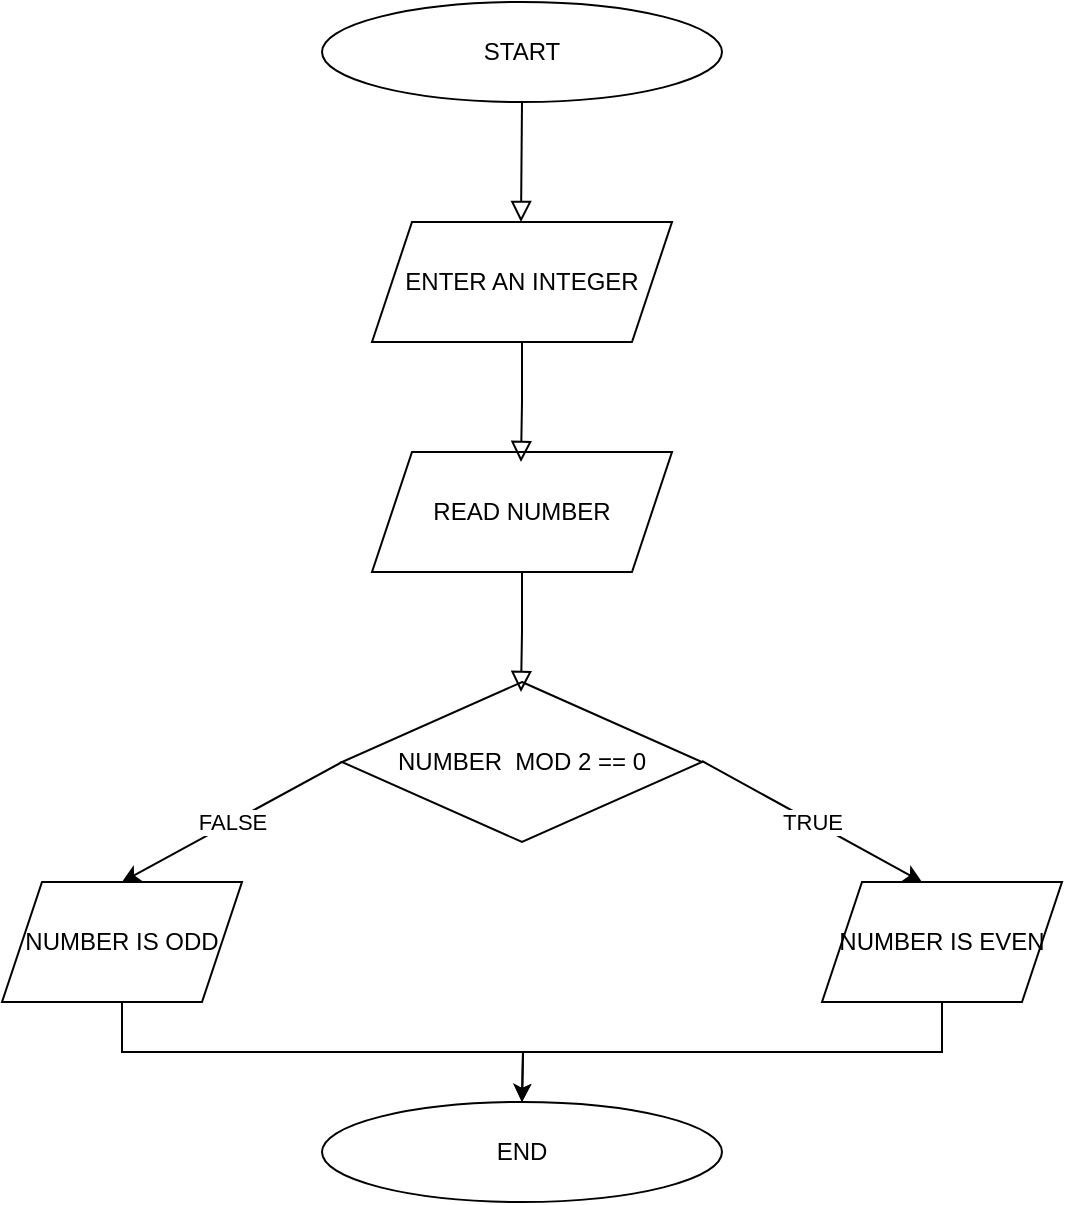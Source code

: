 <mxfile version="13.9.7" type="github">
  <diagram id="C5RBs43oDa-KdzZeNtuy" name="Page-1">
    <mxGraphModel dx="1422" dy="807" grid="1" gridSize="10" guides="1" tooltips="1" connect="1" arrows="1" fold="1" page="1" pageScale="1" pageWidth="827" pageHeight="1169" math="0" shadow="0">
      <root>
        <mxCell id="WIyWlLk6GJQsqaUBKTNV-0" />
        <mxCell id="WIyWlLk6GJQsqaUBKTNV-1" parent="WIyWlLk6GJQsqaUBKTNV-0" />
        <mxCell id="WIyWlLk6GJQsqaUBKTNV-2" value="" style="rounded=0;html=1;jettySize=auto;orthogonalLoop=1;fontSize=11;endArrow=block;endFill=0;endSize=8;strokeWidth=1;shadow=0;labelBackgroundColor=none;edgeStyle=orthogonalEdgeStyle;exitX=0.5;exitY=1;exitDx=0;exitDy=0;" parent="WIyWlLk6GJQsqaUBKTNV-1" source="l-OPz3-4wl2B02MUek_L-0" edge="1">
          <mxGeometry relative="1" as="geometry">
            <mxPoint x="429.5" y="130" as="sourcePoint" />
            <mxPoint x="429.5" y="180" as="targetPoint" />
          </mxGeometry>
        </mxCell>
        <mxCell id="l-OPz3-4wl2B02MUek_L-0" value="START" style="ellipse;whiteSpace=wrap;html=1;" vertex="1" parent="WIyWlLk6GJQsqaUBKTNV-1">
          <mxGeometry x="330" y="70" width="200" height="50" as="geometry" />
        </mxCell>
        <mxCell id="l-OPz3-4wl2B02MUek_L-1" value="END" style="ellipse;whiteSpace=wrap;html=1;" vertex="1" parent="WIyWlLk6GJQsqaUBKTNV-1">
          <mxGeometry x="330" y="620" width="200" height="50" as="geometry" />
        </mxCell>
        <mxCell id="l-OPz3-4wl2B02MUek_L-2" value="ENTER AN INTEGER" style="shape=parallelogram;perimeter=parallelogramPerimeter;whiteSpace=wrap;html=1;fixedSize=1;" vertex="1" parent="WIyWlLk6GJQsqaUBKTNV-1">
          <mxGeometry x="355" y="180" width="150" height="60" as="geometry" />
        </mxCell>
        <mxCell id="l-OPz3-4wl2B02MUek_L-4" value="READ NUMBER" style="shape=parallelogram;perimeter=parallelogramPerimeter;whiteSpace=wrap;html=1;fixedSize=1;" vertex="1" parent="WIyWlLk6GJQsqaUBKTNV-1">
          <mxGeometry x="355" y="295" width="150" height="60" as="geometry" />
        </mxCell>
        <mxCell id="l-OPz3-4wl2B02MUek_L-5" value="" style="rounded=0;html=1;jettySize=auto;orthogonalLoop=1;fontSize=11;endArrow=block;endFill=0;endSize=8;strokeWidth=1;shadow=0;labelBackgroundColor=none;edgeStyle=orthogonalEdgeStyle;exitX=0.5;exitY=1;exitDx=0;exitDy=0;" edge="1" parent="WIyWlLk6GJQsqaUBKTNV-1">
          <mxGeometry relative="1" as="geometry">
            <mxPoint x="430" y="240" as="sourcePoint" />
            <mxPoint x="429.5" y="300" as="targetPoint" />
            <Array as="points">
              <mxPoint x="430" y="270" />
            </Array>
          </mxGeometry>
        </mxCell>
        <mxCell id="l-OPz3-4wl2B02MUek_L-6" value="NUMBER&amp;nbsp; MOD 2 == 0" style="rhombus;whiteSpace=wrap;html=1;" vertex="1" parent="WIyWlLk6GJQsqaUBKTNV-1">
          <mxGeometry x="340" y="410" width="180" height="80" as="geometry" />
        </mxCell>
        <mxCell id="l-OPz3-4wl2B02MUek_L-7" value="" style="rounded=0;html=1;jettySize=auto;orthogonalLoop=1;fontSize=11;endArrow=block;endFill=0;endSize=8;strokeWidth=1;shadow=0;labelBackgroundColor=none;edgeStyle=orthogonalEdgeStyle;exitX=0.5;exitY=1;exitDx=0;exitDy=0;" edge="1" parent="WIyWlLk6GJQsqaUBKTNV-1">
          <mxGeometry relative="1" as="geometry">
            <mxPoint x="430" y="355" as="sourcePoint" />
            <mxPoint x="429.5" y="415" as="targetPoint" />
            <Array as="points">
              <mxPoint x="430" y="385" />
            </Array>
          </mxGeometry>
        </mxCell>
        <mxCell id="l-OPz3-4wl2B02MUek_L-10" value="TRUE" style="endArrow=classic;html=1;" edge="1" parent="WIyWlLk6GJQsqaUBKTNV-1">
          <mxGeometry relative="1" as="geometry">
            <mxPoint x="520" y="449.5" as="sourcePoint" />
            <mxPoint x="630" y="510" as="targetPoint" />
          </mxGeometry>
        </mxCell>
        <mxCell id="l-OPz3-4wl2B02MUek_L-12" value="FALSE" style="endArrow=classic;html=1;exitX=0;exitY=0.5;exitDx=0;exitDy=0;entryX=0.5;entryY=0;entryDx=0;entryDy=0;" edge="1" parent="WIyWlLk6GJQsqaUBKTNV-1" source="l-OPz3-4wl2B02MUek_L-6" target="l-OPz3-4wl2B02MUek_L-15">
          <mxGeometry relative="1" as="geometry">
            <mxPoint x="330" y="449.5" as="sourcePoint" />
            <mxPoint x="220" y="450" as="targetPoint" />
          </mxGeometry>
        </mxCell>
        <mxCell id="l-OPz3-4wl2B02MUek_L-19" style="edgeStyle=orthogonalEdgeStyle;rounded=0;orthogonalLoop=1;jettySize=auto;html=1;exitX=0.5;exitY=1;exitDx=0;exitDy=0;" edge="1" parent="WIyWlLk6GJQsqaUBKTNV-1" source="l-OPz3-4wl2B02MUek_L-15">
          <mxGeometry relative="1" as="geometry">
            <mxPoint x="430" y="620" as="targetPoint" />
          </mxGeometry>
        </mxCell>
        <mxCell id="l-OPz3-4wl2B02MUek_L-15" value="NUMBER IS ODD" style="shape=parallelogram;perimeter=parallelogramPerimeter;whiteSpace=wrap;html=1;fixedSize=1;" vertex="1" parent="WIyWlLk6GJQsqaUBKTNV-1">
          <mxGeometry x="170" y="510" width="120" height="60" as="geometry" />
        </mxCell>
        <mxCell id="l-OPz3-4wl2B02MUek_L-21" style="edgeStyle=orthogonalEdgeStyle;rounded=0;orthogonalLoop=1;jettySize=auto;html=1;exitX=0.5;exitY=1;exitDx=0;exitDy=0;" edge="1" parent="WIyWlLk6GJQsqaUBKTNV-1" source="l-OPz3-4wl2B02MUek_L-16">
          <mxGeometry relative="1" as="geometry">
            <mxPoint x="430" y="620" as="targetPoint" />
          </mxGeometry>
        </mxCell>
        <mxCell id="l-OPz3-4wl2B02MUek_L-16" value="NUMBER IS EVEN" style="shape=parallelogram;perimeter=parallelogramPerimeter;whiteSpace=wrap;html=1;fixedSize=1;" vertex="1" parent="WIyWlLk6GJQsqaUBKTNV-1">
          <mxGeometry x="580" y="510" width="120" height="60" as="geometry" />
        </mxCell>
      </root>
    </mxGraphModel>
  </diagram>
</mxfile>
